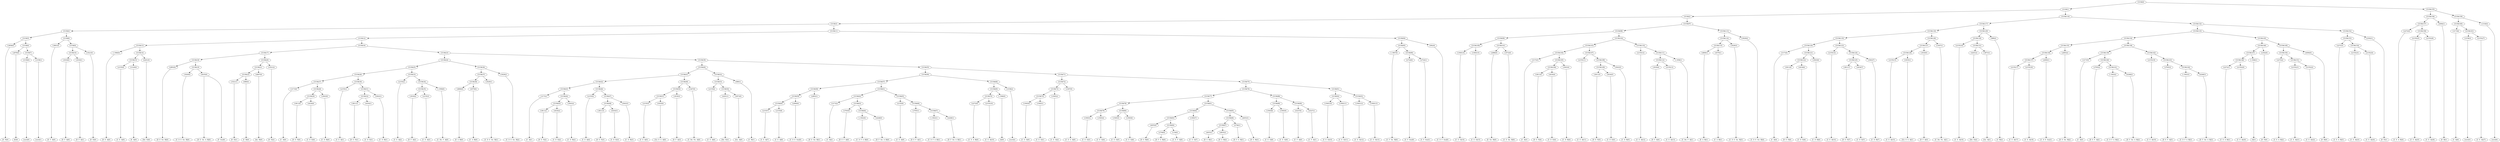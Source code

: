 digraph sample{
"L3858(0)"->"[E  F](0)"
"L2878(0)"->"[E](0)"
"L3158(0)"->"[rest](0)"
"L3158(1)"->"[rest](1)"
"L5158(7)"->"L3158(0)"
"L5158(7)"->"L3158(1)"
"L5158(6)"->"L2878(0)"
"L5158(6)"->"L5158(7)"
"L5158(5)"->"L3858(0)"
"L5158(5)"->"L5158(6)"
"L3801(0)"->"[E  F  A](0)"
"L3018(0)"->"[D  F  A](0)"
"L3018(1)"->"[D  F  A](1)"
"L5158(10)"->"L3018(0)"
"L5158(10)"->"L3018(1)"
"L3521(0)"->"[D  E](0)"
"L5158(9)"->"L5158(10)"
"L5158(9)"->"L3521(0)"
"L5158(8)"->"L3801(0)"
"L5158(8)"->"L5158(9)"
"L5158(4)"->"L5158(5)"
"L5158(4)"->"L5158(8)"
"L-1966(0)"->"[D  E  A](0)"
"L2155(0)"->"[C  E  A](0)"
"L3120(0)"->"[E  A](0)"
"L5158(15)"->"L2155(0)"
"L5158(15)"->"L3120(0)"
"L4201(0)"->"[Dis  E](0)"
"L5158(14)"->"L5158(15)"
"L5158(14)"->"L4201(0)"
"L5158(13)"->"L-1966(0)"
"L5158(13)"->"L5158(14)"
"L2893(0)"->"[D  E  Gis  B](0)"
"L3029(0)"->"[C  D  E  Gis  B](0)"
"L4435(0)"->"[D  E  Gis  A  B](0)"
"L4435(0)"->"[F  Gis](0)"
"L5158(19)"->"L3029(0)"
"L5158(19)"->"L4435(0)"
"L5158(18)"->"L2893(0)"
"L5158(18)"->"L5158(19)"
"L3521(1)"->"[D  E](1)"
"L989(0)"->"[C  B](0)"
"L5158(22)"->"L3521(1)"
"L5158(22)"->"L989(0)"
"L4697(0)"->"[Ais  B](0)"
"L5158(21)"->"L5158(22)"
"L5158(21)"->"L4697(0)"
"L3521(2)"->"[D  E](2)"
"L5158(20)"->"L5158(21)"
"L5158(20)"->"L3521(2)"
"L5158(17)"->"L5158(18)"
"L5158(17)"->"L5158(20)"
"L3173(0)"->"[C  A](0)"
"L3811(0)"->"[D  E  F](0)"
"L4434(0)"->"[C  D  E](0)"
"L5158(29)"->"L3811(0)"
"L5158(29)"->"L4434(0)"
"L3043(0)"->"[C  D  B](0)"
"L5158(28)"->"L5158(29)"
"L5158(28)"->"L3043(0)"
"L5158(27)"->"L3173(0)"
"L5158(27)"->"L5158(28)"
"L2155(1)"->"[C  E  A](1)"
"L3811(1)"->"[D  E  F](1)"
"L4434(1)"->"[C  D  E](1)"
"L5158(32)"->"L3811(1)"
"L5158(32)"->"L4434(1)"
"L3043(1)"->"[C  D  B](1)"
"L5158(31)"->"L5158(32)"
"L5158(31)"->"L3043(1)"
"L5158(30)"->"L2155(1)"
"L5158(30)"->"L5158(31)"
"L5158(26)"->"L5158(27)"
"L5158(26)"->"L5158(30)"
"L2155(2)"->"[C  E  A](2)"
"L3018(2)"->"[D  F  A](2)"
"L2155(3)"->"[C  E  A](3)"
"L5158(35)"->"L3018(2)"
"L5158(35)"->"L2155(3)"
"L-1958(0)"->"[C  Dis  F  A](0)"
"L5158(34)"->"L5158(35)"
"L5158(34)"->"L-1958(0)"
"L5158(33)"->"L2155(2)"
"L5158(33)"->"L5158(34)"
"L5158(25)"->"L5158(26)"
"L5158(25)"->"L5158(33)"
"L4806(0)"->"[E  A  B](0)"
"L4579(0)"->"[C  A  B](0)"
"L5158(38)"->"L4806(0)"
"L5158(38)"->"L4579(0)"
"L3029(1)"->"[C  D  E  Gis  B](1)"
"L5158(37)"->"L5158(38)"
"L5158(37)"->"L3029(1)"
"L3029(2)"->"[C  D  E  Gis  B](2)"
"L5158(36)"->"L5158(37)"
"L5158(36)"->"L3029(2)"
"L5158(24)"->"L5158(25)"
"L5158(24)"->"L5158(36)"
"L3173(1)"->"[C  A](1)"
"L3811(2)"->"[D  E  F](2)"
"L4434(2)"->"[C  D  E](2)"
"L5158(45)"->"L3811(2)"
"L5158(45)"->"L4434(2)"
"L3043(2)"->"[C  D  B](2)"
"L5158(44)"->"L5158(45)"
"L5158(44)"->"L3043(2)"
"L5158(43)"->"L3173(1)"
"L5158(43)"->"L5158(44)"
"L2155(4)"->"[C  E  A](4)"
"L3811(3)"->"[D  E  F](3)"
"L4434(3)"->"[C  D  E](3)"
"L5158(48)"->"L3811(3)"
"L5158(48)"->"L4434(3)"
"L3043(3)"->"[C  D  B](3)"
"L5158(47)"->"L5158(48)"
"L5158(47)"->"L3043(3)"
"L5158(46)"->"L2155(4)"
"L5158(46)"->"L5158(47)"
"L5158(42)"->"L5158(43)"
"L5158(42)"->"L5158(46)"
"L2155(5)"->"[C  E  A](5)"
"L3035(0)"->"[Cis  E  G  A](0)"
"L5158(51)"->"L2155(5)"
"L5158(51)"->"L3035(0)"
"L3018(3)"->"[D  F  A](3)"
"L5158(50)"->"L5158(51)"
"L5158(50)"->"L3018(3)"
"L1447(0)"->"[C  Dis  Fis  A](0)"
"L5158(49)"->"L5158(50)"
"L5158(49)"->"L1447(0)"
"L5158(41)"->"L5158(42)"
"L5158(41)"->"L5158(49)"
"L2155(6)"->"[C  E  A](6)"
"L4201(1)"->"[Dis  E](1)"
"L3873(0)"->"[Gis  A](0)"
"L5158(54)"->"L4201(1)"
"L5158(54)"->"L3873(0)"
"L5158(53)"->"L2155(6)"
"L5158(53)"->"L5158(54)"
"L989(1)"->"[C  B](1)"
"L5158(52)"->"L5158(53)"
"L5158(52)"->"L989(1)"
"L5158(40)"->"L5158(41)"
"L5158(40)"->"L5158(52)"
"L2155(7)"->"[C  E  A](7)"
"L2155(8)"->"[C  E  A](8)"
"L5158(60)"->"L2155(7)"
"L5158(60)"->"L2155(8)"
"L2000(0)"->"[C  D  E  Gis](0)"
"L5158(59)"->"L5158(60)"
"L5158(59)"->"L2000(0)"
"L2893(1)"->"[D  E  Gis  B](1)"
"L5158(58)"->"L5158(59)"
"L5158(58)"->"L2893(1)"
"L3173(2)"->"[C  A](2)"
"L3765(0)"->"[D  E  F  A](0)"
"L-1943(0)"->"[C  D  F  A  B](0)"
"L4248(0)"->"[D  F  Gis  A  B](0)"
"L5158(64)"->"L-1943(0)"
"L5158(64)"->"L4248(0)"
"L5158(63)"->"L3765(0)"
"L5158(63)"->"L5158(64)"
"L5158(62)"->"L3173(2)"
"L5158(62)"->"L5158(63)"
"L2155(9)"->"[C  E  A](9)"
"L3765(1)"->"[D  E  F  A](1)"
"L-1943(1)"->"[C  D  F  A  B](1)"
"L4248(1)"->"[D  F  Gis  A  B](1)"
"L5158(67)"->"L-1943(1)"
"L5158(67)"->"L4248(1)"
"L5158(66)"->"L3765(1)"
"L5158(66)"->"L5158(67)"
"L5158(65)"->"L2155(9)"
"L5158(65)"->"L5158(66)"
"L5158(61)"->"L5158(62)"
"L5158(61)"->"L5158(65)"
"L5158(57)"->"L5158(58)"
"L5158(57)"->"L5158(61)"
"L2272(0)"->"[C  E  A  B](0)"
"L2155(10)"->"[C  E  A](10)"
"L5158(70)"->"L2272(0)"
"L5158(70)"->"L2155(10)"
"L-1946(0)"->"[A](0)"
"L5158(69)"->"L5158(70)"
"L5158(69)"->"L-1946(0)"
"L3158(2)"->"[rest](2)"
"L5158(68)"->"L5158(69)"
"L5158(68)"->"L3158(2)"
"L5158(56)"->"L5158(57)"
"L5158(56)"->"L5158(68)"
"L1945(0)"->"[C  E  G](0)"
"L1945(1)"->"[C  E  G](1)"
"L5158(74)"->"L1945(0)"
"L5158(74)"->"L1945(1)"
"L1945(2)"->"[C  E  G](2)"
"L5158(73)"->"L5158(74)"
"L5158(73)"->"L1945(2)"
"L3307(0)"->"[C  E  G  A](0)"
"L5158(72)"->"L5158(73)"
"L5158(72)"->"L3307(0)"
"L1945(3)"->"[C  E  G](3)"
"L1945(4)"->"[C  E  G](4)"
"L5158(79)"->"L1945(3)"
"L5158(79)"->"L1945(4)"
"L1945(5)"->"[C  E  G](5)"
"L1945(6)"->"[C  E  G](6)"
"L5158(80)"->"L1945(5)"
"L5158(80)"->"L1945(6)"
"L5158(78)"->"L5158(79)"
"L5158(78)"->"L5158(80)"
"L4655(0)"->"[D  G  B](0)"
"L2746(0)"->"[D  F  G  B](0)"
"L134(0)"->"[C  E  F  G](0)"
"L5158(84)"->"L2746(0)"
"L5158(84)"->"L134(0)"
"L5158(83)"->"L4655(0)"
"L5158(83)"->"L5158(84)"
"L1945(7)"->"[C  E  G](7)"
"L5158(82)"->"L5158(83)"
"L5158(82)"->"L1945(7)"
"L4655(1)"->"[D  G  B](1)"
"L4655(2)"->"[D  G  B](2)"
"L5158(87)"->"L4655(1)"
"L5158(87)"->"L4655(2)"
"L2746(1)"->"[D  F  G  B](1)"
"L5158(86)"->"L5158(87)"
"L5158(86)"->"L2746(1)"
"L4655(3)"->"[D  G  B](3)"
"L5158(85)"->"L5158(86)"
"L5158(85)"->"L4655(3)"
"L5158(81)"->"L5158(82)"
"L5158(81)"->"L5158(85)"
"L5158(77)"->"L5158(78)"
"L5158(77)"->"L5158(81)"
"L1945(8)"->"[C  E  G](8)"
"L1945(9)"->"[C  E  G](9)"
"L5158(89)"->"L1945(8)"
"L5158(89)"->"L1945(9)"
"L4327(0)"->"[C  F  A](0)"
"L4327(1)"->"[C  F  A](1)"
"L5158(90)"->"L4327(0)"
"L5158(90)"->"L4327(1)"
"L5158(88)"->"L5158(89)"
"L5158(88)"->"L5158(90)"
"L5158(76)"->"L5158(77)"
"L5158(76)"->"L5158(88)"
"L1945(10)"->"[C  E  G](10)"
"L1945(11)"->"[C  E  G](11)"
"L5158(92)"->"L1945(10)"
"L5158(92)"->"L1945(11)"
"L1945(12)"->"[C  E  G](12)"
"L1945(13)"->"[C  E  G](13)"
"L5158(93)"->"L1945(12)"
"L5158(93)"->"L1945(13)"
"L5158(91)"->"L5158(92)"
"L5158(91)"->"L5158(93)"
"L5158(75)"->"L5158(76)"
"L5158(75)"->"L5158(91)"
"L5158(71)"->"L5158(72)"
"L5158(71)"->"L5158(75)"
"L5158(55)"->"L5158(56)"
"L5158(55)"->"L5158(71)"
"L5158(39)"->"L5158(40)"
"L5158(39)"->"L5158(55)"
"L5158(23)"->"L5158(24)"
"L5158(23)"->"L5158(39)"
"L5158(16)"->"L5158(17)"
"L5158(16)"->"L5158(23)"
"L5158(12)"->"L5158(13)"
"L5158(12)"->"L5158(16)"
"L-1967(0)"->"[C  F  Gis  B](0)"
"L2724(0)"->"[C  F  Gis](0)"
"L2724(1)"->"[C  F  Gis](1)"
"L5158(96)"->"L2724(0)"
"L5158(96)"->"L2724(1)"
"L5158(95)"->"L-1967(0)"
"L5158(95)"->"L5158(96)"
"L902(0)"->"[C  D  F  Gis](0)"
"L5158(94)"->"L5158(95)"
"L5158(94)"->"L902(0)"
"L5158(11)"->"L5158(12)"
"L5158(11)"->"L5158(94)"
"L5158(3)"->"L5158(4)"
"L5158(3)"->"L5158(11)"
"L1945(14)"->"[C  E  G](14)"
"L1945(15)"->"[C  E  G](15)"
"L5158(100)"->"L1945(14)"
"L5158(100)"->"L1945(15)"
"L2886(0)"->"[E  Gis  B](0)"
"L3572(0)"->"[C  E  Gis  B](0)"
"L5158(101)"->"L2886(0)"
"L5158(101)"->"L3572(0)"
"L5158(99)"->"L5158(100)"
"L5158(99)"->"L5158(101)"
"L3173(3)"->"[C  A](3)"
"L3811(4)"->"[D  E  F](4)"
"L4434(4)"->"[C  D  E](4)"
"L5158(106)"->"L3811(4)"
"L5158(106)"->"L4434(4)"
"L3043(4)"->"[C  D  B](4)"
"L5158(105)"->"L5158(106)"
"L5158(105)"->"L3043(4)"
"L5158(104)"->"L3173(3)"
"L5158(104)"->"L5158(105)"
"L2155(11)"->"[C  E  A](11)"
"L3811(5)"->"[D  E  F](5)"
"L4434(5)"->"[C  D  E](5)"
"L5158(109)"->"L3811(5)"
"L5158(109)"->"L4434(5)"
"L3043(5)"->"[C  D  B](5)"
"L5158(108)"->"L5158(109)"
"L5158(108)"->"L3043(5)"
"L5158(107)"->"L2155(11)"
"L5158(107)"->"L5158(108)"
"L5158(103)"->"L5158(104)"
"L5158(103)"->"L5158(107)"
"L2155(12)"->"[C  E  A](12)"
"L3018(4)"->"[D  F  A](4)"
"L2155(13)"->"[C  E  A](13)"
"L5158(112)"->"L3018(4)"
"L5158(112)"->"L2155(13)"
"L-1958(1)"->"[C  Dis  F  A](1)"
"L5158(111)"->"L5158(112)"
"L5158(111)"->"L-1958(1)"
"L5158(110)"->"L2155(12)"
"L5158(110)"->"L5158(111)"
"L5158(102)"->"L5158(103)"
"L5158(102)"->"L5158(110)"
"L5158(98)"->"L5158(99)"
"L5158(98)"->"L5158(102)"
"L4806(1)"->"[E  A  B](1)"
"L4579(1)"->"[C  A  B](1)"
"L5158(115)"->"L4806(1)"
"L5158(115)"->"L4579(1)"
"L3029(3)"->"[C  D  E  Gis  B](3)"
"L5158(114)"->"L5158(115)"
"L5158(114)"->"L3029(3)"
"L3029(4)"->"[C  D  E  Gis  B](4)"
"L5158(113)"->"L5158(114)"
"L5158(113)"->"L3029(4)"
"L5158(97)"->"L5158(98)"
"L5158(97)"->"L5158(113)"
"L5158(2)"->"L5158(3)"
"L5158(2)"->"L5158(97)"
"L3173(4)"->"[C  A](4)"
"L3811(6)"->"[D  E  F](6)"
"L4434(6)"->"[C  D  E](6)"
"L5158(122)"->"L3811(6)"
"L5158(122)"->"L4434(6)"
"L3043(6)"->"[C  D  B](6)"
"L5158(121)"->"L5158(122)"
"L5158(121)"->"L3043(6)"
"L5158(120)"->"L3173(4)"
"L5158(120)"->"L5158(121)"
"L2155(14)"->"[C  E  A](14)"
"L3811(7)"->"[D  E  F](7)"
"L4434(7)"->"[C  D  E](7)"
"L5158(125)"->"L3811(7)"
"L5158(125)"->"L4434(7)"
"L3043(7)"->"[C  D  B](7)"
"L5158(124)"->"L5158(125)"
"L5158(124)"->"L3043(7)"
"L5158(123)"->"L2155(14)"
"L5158(123)"->"L5158(124)"
"L5158(119)"->"L5158(120)"
"L5158(119)"->"L5158(123)"
"L2155(15)"->"[C  E  A](15)"
"L3035(1)"->"[Cis  E  G  A](1)"
"L5158(128)"->"L2155(15)"
"L5158(128)"->"L3035(1)"
"L3018(5)"->"[D  F  A](5)"
"L5158(127)"->"L5158(128)"
"L5158(127)"->"L3018(5)"
"L1447(1)"->"[C  Dis  Fis  A](1)"
"L5158(126)"->"L5158(127)"
"L5158(126)"->"L1447(1)"
"L5158(118)"->"L5158(119)"
"L5158(118)"->"L5158(126)"
"L2155(16)"->"[C  E  A](16)"
"L4201(2)"->"[Dis  E](2)"
"L3873(1)"->"[Gis  A](1)"
"L5158(131)"->"L4201(2)"
"L5158(131)"->"L3873(1)"
"L5158(130)"->"L2155(16)"
"L5158(130)"->"L5158(131)"
"L989(2)"->"[C  B](2)"
"L5158(129)"->"L5158(130)"
"L5158(129)"->"L989(2)"
"L5158(117)"->"L5158(118)"
"L5158(117)"->"L5158(129)"
"L2155(17)"->"[C  E  A](17)"
"L2155(18)"->"[C  E  A](18)"
"L5158(137)"->"L2155(17)"
"L5158(137)"->"L2155(18)"
"L2000(1)"->"[C  D  E  Gis](1)"
"L5158(136)"->"L5158(137)"
"L5158(136)"->"L2000(1)"
"L2893(2)"->"[D  E  Gis  B](2)"
"L5158(135)"->"L5158(136)"
"L5158(135)"->"L2893(2)"
"L3173(5)"->"[C  A](5)"
"L3765(2)"->"[D  E  F  A](2)"
"L-1943(2)"->"[C  D  F  A  B](2)"
"L4248(2)"->"[D  F  Gis  A  B](2)"
"L5158(141)"->"L-1943(2)"
"L5158(141)"->"L4248(2)"
"L5158(140)"->"L3765(2)"
"L5158(140)"->"L5158(141)"
"L5158(139)"->"L3173(5)"
"L5158(139)"->"L5158(140)"
"L2155(19)"->"[C  E  A](19)"
"L3765(3)"->"[D  E  F  A](3)"
"L-1943(3)"->"[C  D  F  A  B](3)"
"L4248(3)"->"[D  F  Gis  A  B](3)"
"L5158(144)"->"L-1943(3)"
"L5158(144)"->"L4248(3)"
"L5158(143)"->"L3765(3)"
"L5158(143)"->"L5158(144)"
"L5158(142)"->"L2155(19)"
"L5158(142)"->"L5158(143)"
"L5158(138)"->"L5158(139)"
"L5158(138)"->"L5158(142)"
"L5158(134)"->"L5158(135)"
"L5158(134)"->"L5158(138)"
"L2272(1)"->"[C  E  A  B](1)"
"L2155(20)"->"[C  E  A](20)"
"L5158(148)"->"L2272(1)"
"L5158(148)"->"L2155(20)"
"L-1946(1)"->"[A](1)"
"L5158(147)"->"L5158(148)"
"L5158(147)"->"L-1946(1)"
"L2302(0)"->"[D  F](0)"
"L5158(146)"->"L5158(147)"
"L5158(146)"->"L2302(0)"
"L2272(2)"->"[C  E  A  B](2)"
"L2155(21)"->"[C  E  A](21)"
"L2155(22)"->"[C  E  A](22)"
"L5158(151)"->"L2155(21)"
"L5158(151)"->"L2155(22)"
"L5158(150)"->"L2272(2)"
"L5158(150)"->"L5158(151)"
"L4094(0)"->"[D  B](0)"
"L5158(149)"->"L5158(150)"
"L5158(149)"->"L4094(0)"
"L5158(145)"->"L5158(146)"
"L5158(145)"->"L5158(149)"
"L5158(133)"->"L5158(134)"
"L5158(133)"->"L5158(145)"
"L2272(3)"->"[C  E  A  B](3)"
"L2155(23)"->"[C  E  A](23)"
"L2155(24)"->"[C  E  A](24)"
"L5158(154)"->"L2155(23)"
"L5158(154)"->"L2155(24)"
"L5158(153)"->"L2272(3)"
"L5158(153)"->"L5158(154)"
"L2302(1)"->"[D  F](1)"
"L5158(152)"->"L5158(153)"
"L5158(152)"->"L2302(1)"
"L5158(132)"->"L5158(133)"
"L5158(132)"->"L5158(152)"
"L5158(116)"->"L5158(117)"
"L5158(116)"->"L5158(132)"
"L5158(1)"->"L5158(2)"
"L5158(1)"->"L5158(116)"
"L2272(4)"->"[C  E  A  B](4)"
"L2155(25)"->"[C  E  A](25)"
"L2155(26)"->"[C  E  A](26)"
"L5158(158)"->"L2155(25)"
"L5158(158)"->"L2155(26)"
"L5158(157)"->"L2272(4)"
"L5158(157)"->"L5158(158)"
"L4094(1)"->"[D  B](1)"
"L5158(156)"->"L5158(157)"
"L5158(156)"->"L4094(1)"
"L3173(6)"->"[C  A](6)"
"L3158(3)"->"[rest](3)"
"L2155(27)"->"[C  E  A](27)"
"L5158(161)"->"L3158(3)"
"L5158(161)"->"L2155(27)"
"L5158(160)"->"L3173(6)"
"L5158(160)"->"L5158(161)"
"L3158(4)"->"[rest](4)"
"L5158(159)"->"L5158(160)"
"L5158(159)"->"L3158(4)"
"L5158(155)"->"L5158(156)"
"L5158(155)"->"L5158(159)"
"L5158(0)"->"L5158(1)"
"L5158(0)"->"L5158(155)"
{rank = min; "L5158(0)"}
{rank = same; "L5158(1)"; "L5158(155)";}
{rank = same; "L5158(2)"; "L5158(116)"; "L5158(156)"; "L5158(159)";}
{rank = same; "L5158(3)"; "L5158(97)"; "L5158(117)"; "L5158(132)"; "L5158(157)"; "L4094(1)"; "L5158(160)"; "L3158(4)";}
{rank = same; "L5158(4)"; "L5158(11)"; "L5158(98)"; "L5158(113)"; "L5158(118)"; "L5158(129)"; "L5158(133)"; "L5158(152)"; "L2272(4)"; "L5158(158)"; "L3173(6)"; "L5158(161)";}
{rank = same; "L5158(5)"; "L5158(8)"; "L5158(12)"; "L5158(94)"; "L5158(99)"; "L5158(102)"; "L5158(114)"; "L3029(4)"; "L5158(119)"; "L5158(126)"; "L5158(130)"; "L989(2)"; "L5158(134)"; "L5158(145)"; "L5158(153)"; "L2302(1)"; "L2155(25)"; "L2155(26)"; "L3158(3)"; "L2155(27)";}
{rank = same; "L3858(0)"; "L5158(6)"; "L3801(0)"; "L5158(9)"; "L5158(13)"; "L5158(16)"; "L5158(95)"; "L902(0)"; "L5158(100)"; "L5158(101)"; "L5158(103)"; "L5158(110)"; "L5158(115)"; "L3029(3)"; "L5158(120)"; "L5158(123)"; "L5158(127)"; "L1447(1)"; "L2155(16)"; "L5158(131)"; "L5158(135)"; "L5158(138)"; "L5158(146)"; "L5158(149)"; "L2272(3)"; "L5158(154)";}
{rank = same; "L2878(0)"; "L5158(7)"; "L5158(10)"; "L3521(0)"; "L-1966(0)"; "L5158(14)"; "L5158(17)"; "L5158(23)"; "L-1967(0)"; "L5158(96)"; "L1945(14)"; "L1945(15)"; "L2886(0)"; "L3572(0)"; "L5158(104)"; "L5158(107)"; "L2155(12)"; "L5158(111)"; "L4806(1)"; "L4579(1)"; "L3173(4)"; "L5158(121)"; "L2155(14)"; "L5158(124)"; "L5158(128)"; "L3018(5)"; "L4201(2)"; "L3873(1)"; "L5158(136)"; "L2893(2)"; "L5158(139)"; "L5158(142)"; "L5158(147)"; "L2302(0)"; "L5158(150)"; "L4094(0)"; "L2155(23)"; "L2155(24)";}
{rank = same; "L3158(0)"; "L3158(1)"; "L3018(0)"; "L3018(1)"; "L5158(15)"; "L4201(0)"; "L5158(18)"; "L5158(20)"; "L5158(24)"; "L5158(39)"; "L2724(0)"; "L2724(1)"; "L3173(3)"; "L5158(105)"; "L2155(11)"; "L5158(108)"; "L5158(112)"; "L-1958(1)"; "L5158(122)"; "L3043(6)"; "L5158(125)"; "L3043(7)"; "L2155(15)"; "L3035(1)"; "L5158(137)"; "L2000(1)"; "L3173(5)"; "L5158(140)"; "L2155(19)"; "L5158(143)"; "L5158(148)"; "L-1946(1)"; "L2272(2)"; "L5158(151)";}
{rank = same; "L2155(0)"; "L3120(0)"; "L2893(0)"; "L5158(19)"; "L5158(21)"; "L3521(2)"; "L5158(25)"; "L5158(36)"; "L5158(40)"; "L5158(55)"; "L5158(106)"; "L3043(4)"; "L5158(109)"; "L3043(5)"; "L3018(4)"; "L2155(13)"; "L3811(6)"; "L4434(6)"; "L3811(7)"; "L4434(7)"; "L2155(17)"; "L2155(18)"; "L3765(2)"; "L5158(141)"; "L3765(3)"; "L5158(144)"; "L2272(1)"; "L2155(20)"; "L2155(21)"; "L2155(22)";}
{rank = same; "L3029(0)"; "L4435(0)"; "L5158(22)"; "L4697(0)"; "L5158(26)"; "L5158(33)"; "L5158(37)"; "L3029(2)"; "L5158(41)"; "L5158(52)"; "L5158(56)"; "L5158(71)"; "L3811(4)"; "L4434(4)"; "L3811(5)"; "L4434(5)"; "L-1943(2)"; "L4248(2)"; "L-1943(3)"; "L4248(3)";}
{rank = same; "L3521(1)"; "L989(0)"; "L5158(27)"; "L5158(30)"; "L2155(2)"; "L5158(34)"; "L5158(38)"; "L3029(1)"; "L5158(42)"; "L5158(49)"; "L5158(53)"; "L989(1)"; "L5158(57)"; "L5158(68)"; "L5158(72)"; "L5158(75)";}
{rank = same; "L3173(0)"; "L5158(28)"; "L2155(1)"; "L5158(31)"; "L5158(35)"; "L-1958(0)"; "L4806(0)"; "L4579(0)"; "L5158(43)"; "L5158(46)"; "L5158(50)"; "L1447(0)"; "L2155(6)"; "L5158(54)"; "L5158(58)"; "L5158(61)"; "L5158(69)"; "L3158(2)"; "L5158(73)"; "L3307(0)"; "L5158(76)"; "L5158(91)";}
{rank = same; "L5158(29)"; "L3043(0)"; "L5158(32)"; "L3043(1)"; "L3018(2)"; "L2155(3)"; "L3173(1)"; "L5158(44)"; "L2155(4)"; "L5158(47)"; "L5158(51)"; "L3018(3)"; "L4201(1)"; "L3873(0)"; "L5158(59)"; "L2893(1)"; "L5158(62)"; "L5158(65)"; "L5158(70)"; "L-1946(0)"; "L5158(74)"; "L1945(2)"; "L5158(77)"; "L5158(88)"; "L5158(92)"; "L5158(93)";}
{rank = same; "L3811(0)"; "L4434(0)"; "L3811(1)"; "L4434(1)"; "L5158(45)"; "L3043(2)"; "L5158(48)"; "L3043(3)"; "L2155(5)"; "L3035(0)"; "L5158(60)"; "L2000(0)"; "L3173(2)"; "L5158(63)"; "L2155(9)"; "L5158(66)"; "L2272(0)"; "L2155(10)"; "L1945(0)"; "L1945(1)"; "L5158(78)"; "L5158(81)"; "L5158(89)"; "L5158(90)"; "L1945(10)"; "L1945(11)"; "L1945(12)"; "L1945(13)";}
{rank = same; "L3811(2)"; "L4434(2)"; "L3811(3)"; "L4434(3)"; "L2155(7)"; "L2155(8)"; "L3765(0)"; "L5158(64)"; "L3765(1)"; "L5158(67)"; "L5158(79)"; "L5158(80)"; "L5158(82)"; "L5158(85)"; "L1945(8)"; "L1945(9)"; "L4327(0)"; "L4327(1)";}
{rank = same; "L-1943(0)"; "L4248(0)"; "L-1943(1)"; "L4248(1)"; "L1945(3)"; "L1945(4)"; "L1945(5)"; "L1945(6)"; "L5158(83)"; "L1945(7)"; "L5158(86)"; "L4655(3)";}
{rank = same; "L4655(0)"; "L5158(84)"; "L5158(87)"; "L2746(1)";}
{rank = same; "L2746(0)"; "L134(0)"; "L4655(1)"; "L4655(2)";}
{rank = max; "[A](0)"; "[A](1)"; "[Ais  B](0)"; "[C  A  B](0)"; "[C  A  B](1)"; "[C  A](0)"; "[C  A](1)"; "[C  A](2)"; "[C  A](3)"; "[C  A](4)"; "[C  A](5)"; "[C  A](6)"; "[C  B](0)"; "[C  B](1)"; "[C  B](2)"; "[C  D  B](0)"; "[C  D  B](1)"; "[C  D  B](2)"; "[C  D  B](3)"; "[C  D  B](4)"; "[C  D  B](5)"; "[C  D  B](6)"; "[C  D  B](7)"; "[C  D  E  Gis  B](0)"; "[C  D  E  Gis  B](1)"; "[C  D  E  Gis  B](2)"; "[C  D  E  Gis  B](3)"; "[C  D  E  Gis  B](4)"; "[C  D  E  Gis](0)"; "[C  D  E  Gis](1)"; "[C  D  E](0)"; "[C  D  E](1)"; "[C  D  E](2)"; "[C  D  E](3)"; "[C  D  E](4)"; "[C  D  E](5)"; "[C  D  E](6)"; "[C  D  E](7)"; "[C  D  F  A  B](0)"; "[C  D  F  A  B](1)"; "[C  D  F  A  B](2)"; "[C  D  F  A  B](3)"; "[C  D  F  Gis](0)"; "[C  Dis  F  A](0)"; "[C  Dis  F  A](1)"; "[C  Dis  Fis  A](0)"; "[C  Dis  Fis  A](1)"; "[C  E  A  B](0)"; "[C  E  A  B](1)"; "[C  E  A  B](2)"; "[C  E  A  B](3)"; "[C  E  A  B](4)"; "[C  E  A](0)"; "[C  E  A](1)"; "[C  E  A](10)"; "[C  E  A](11)"; "[C  E  A](12)"; "[C  E  A](13)"; "[C  E  A](14)"; "[C  E  A](15)"; "[C  E  A](16)"; "[C  E  A](17)"; "[C  E  A](18)"; "[C  E  A](19)"; "[C  E  A](2)"; "[C  E  A](20)"; "[C  E  A](21)"; "[C  E  A](22)"; "[C  E  A](23)"; "[C  E  A](24)"; "[C  E  A](25)"; "[C  E  A](26)"; "[C  E  A](27)"; "[C  E  A](3)"; "[C  E  A](4)"; "[C  E  A](5)"; "[C  E  A](6)"; "[C  E  A](7)"; "[C  E  A](8)"; "[C  E  A](9)"; "[C  E  F  G](0)"; "[C  E  G  A](0)"; "[C  E  G](0)"; "[C  E  G](1)"; "[C  E  G](10)"; "[C  E  G](11)"; "[C  E  G](12)"; "[C  E  G](13)"; "[C  E  G](14)"; "[C  E  G](15)"; "[C  E  G](2)"; "[C  E  G](3)"; "[C  E  G](4)"; "[C  E  G](5)"; "[C  E  G](6)"; "[C  E  G](7)"; "[C  E  G](8)"; "[C  E  G](9)"; "[C  E  Gis  B](0)"; "[C  F  A](0)"; "[C  F  A](1)"; "[C  F  Gis  B](0)"; "[C  F  Gis](0)"; "[C  F  Gis](1)"; "[Cis  E  G  A](0)"; "[Cis  E  G  A](1)"; "[D  B](0)"; "[D  B](1)"; "[D  E  A](0)"; "[D  E  F  A](0)"; "[D  E  F  A](1)"; "[D  E  F  A](2)"; "[D  E  F  A](3)"; "[D  E  F](0)"; "[D  E  F](1)"; "[D  E  F](2)"; "[D  E  F](3)"; "[D  E  F](4)"; "[D  E  F](5)"; "[D  E  F](6)"; "[D  E  F](7)"; "[D  E  Gis  A  B](0)"; "[D  E  Gis  B](0)"; "[D  E  Gis  B](1)"; "[D  E  Gis  B](2)"; "[D  E](0)"; "[D  E](1)"; "[D  E](2)"; "[D  F  A](0)"; "[D  F  A](1)"; "[D  F  A](2)"; "[D  F  A](3)"; "[D  F  A](4)"; "[D  F  A](5)"; "[D  F  G  B](0)"; "[D  F  G  B](1)"; "[D  F  Gis  A  B](0)"; "[D  F  Gis  A  B](1)"; "[D  F  Gis  A  B](2)"; "[D  F  Gis  A  B](3)"; "[D  F](0)"; "[D  F](1)"; "[D  G  B](0)"; "[D  G  B](1)"; "[D  G  B](2)"; "[D  G  B](3)"; "[Dis  E](0)"; "[Dis  E](1)"; "[Dis  E](2)"; "[E  A  B](0)"; "[E  A  B](1)"; "[E  A](0)"; "[E  F  A](0)"; "[E  F](0)"; "[E  Gis  B](0)"; "[E](0)"; "[F  Gis](0)"; "[Gis  A](0)"; "[Gis  A](1)"; "[rest](0)"; "[rest](1)"; "[rest](2)"; "[rest](3)"; "[rest](4)";}
}